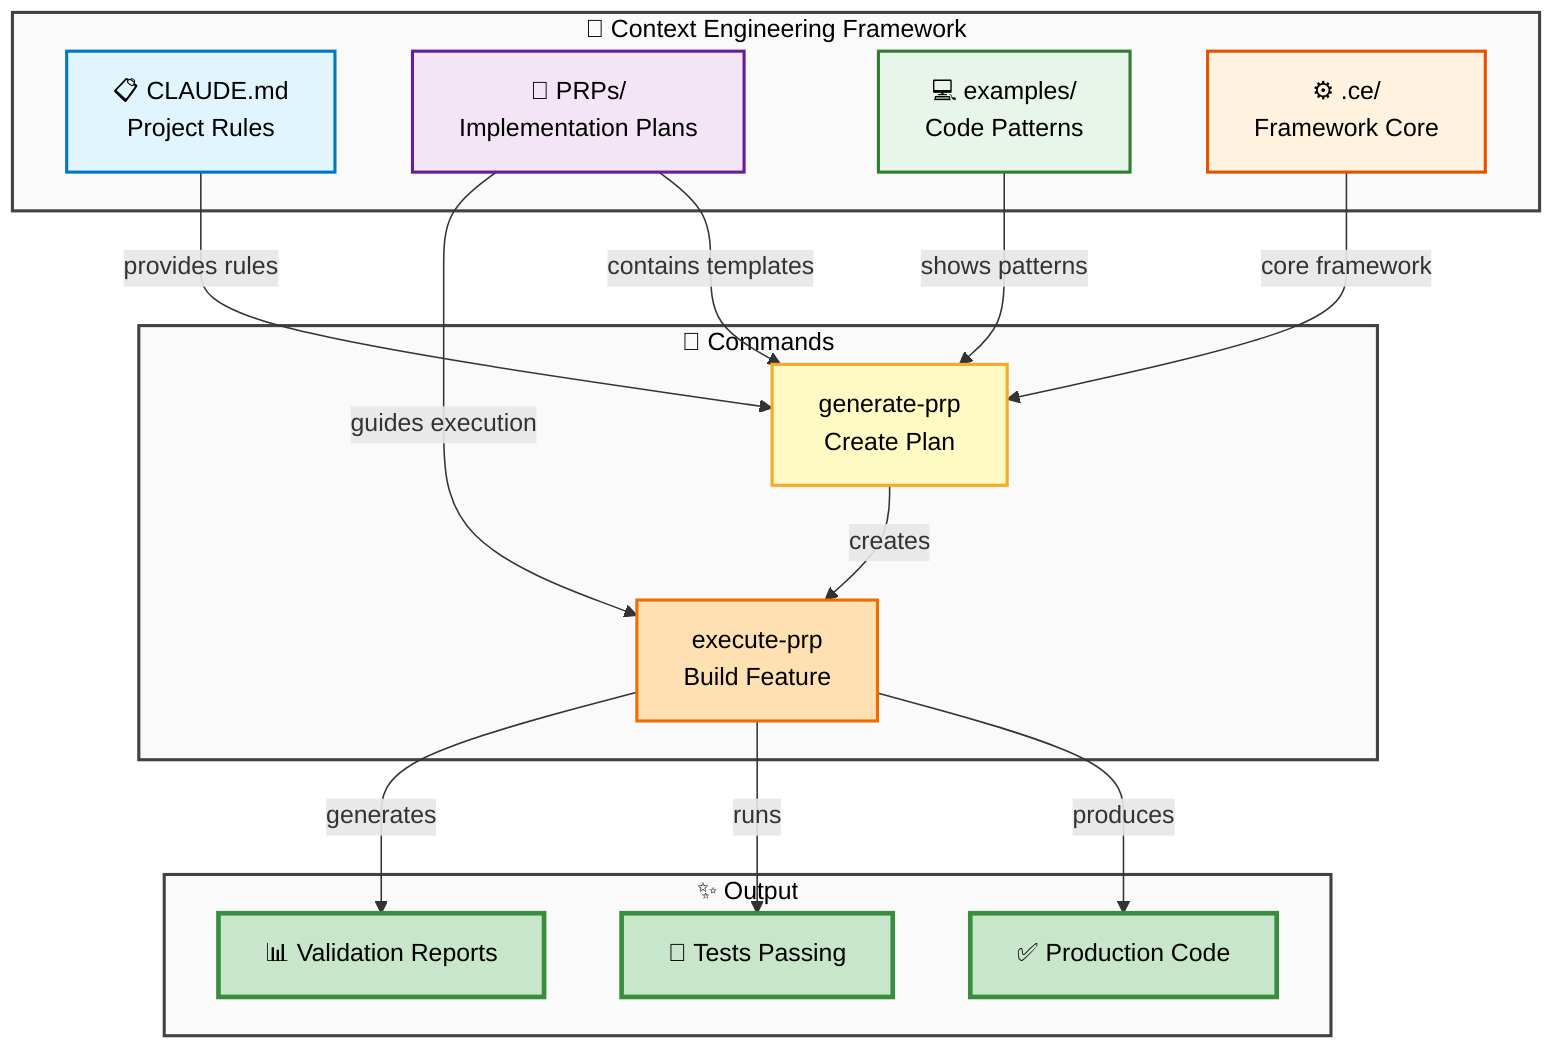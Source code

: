 %% Context Engineering Components Architecture
%% Light theme optimized for presentations

graph TB
    subgraph Framework["🎯 Context Engineering Framework<br/> "]
        A["📋 CLAUDE.md<br/>Project Rules<br/> "]
        B["📁 PRPs/<br/>Implementation Plans<br/> "]
        C["💻 examples/<br/>Code Patterns<br/> "]
        D["⚙️ .ce/<br/>Framework Core<br/> "]
    end

    subgraph Commands["🚀 Commands<br/> "]
        E["generate-prp<br/>Create Plan<br/> "]
        F["execute-prp<br/>Build Feature<br/> "]
    end

    subgraph Output["✨ Output<br/> "]
        G["✅ Production Code<br/> "]
        H["🧪 Tests Passing<br/> "]
        I["📊 Validation Reports<br/> "]
    end

    A -->|"provides rules"| E
    B -->|"contains templates"| E
    C -->|"shows patterns"| E
    D -->|"core framework"| E

    E -->|"creates"| F
    B -->|"guides execution"| F

    F -->|"produces"| G
    F -->|"runs"| H
    F -->|"generates"| I

    style A fill:#e1f5fe,stroke:#0277bd,stroke-width:2px,color:#000
    style B fill:#f3e5f5,stroke:#6a1b9a,stroke-width:2px,color:#000
    style C fill:#e8f5e9,stroke:#2e7d32,stroke-width:2px,color:#000
    style D fill:#fff3e0,stroke:#e65100,stroke-width:2px,color:#000

    style E fill:#fff9c4,stroke:#f9a825,stroke-width:2px,color:#000
    style F fill:#ffe0b2,stroke:#ef6c00,stroke-width:2px,color:#000

    style G fill:#c8e6c9,stroke:#388e3c,stroke-width:3px,color:#000
    style H fill:#c8e6c9,stroke:#388e3c,stroke-width:3px,color:#000
    style I fill:#c8e6c9,stroke:#388e3c,stroke-width:3px,color:#000

    style Framework fill:#fafafa,stroke:#424242,stroke-width:2px,color:#000
    style Commands fill:#fafafa,stroke:#424242,stroke-width:2px,color:#000
    style Output fill:#fafafa,stroke:#424242,stroke-width:2px,color:#000